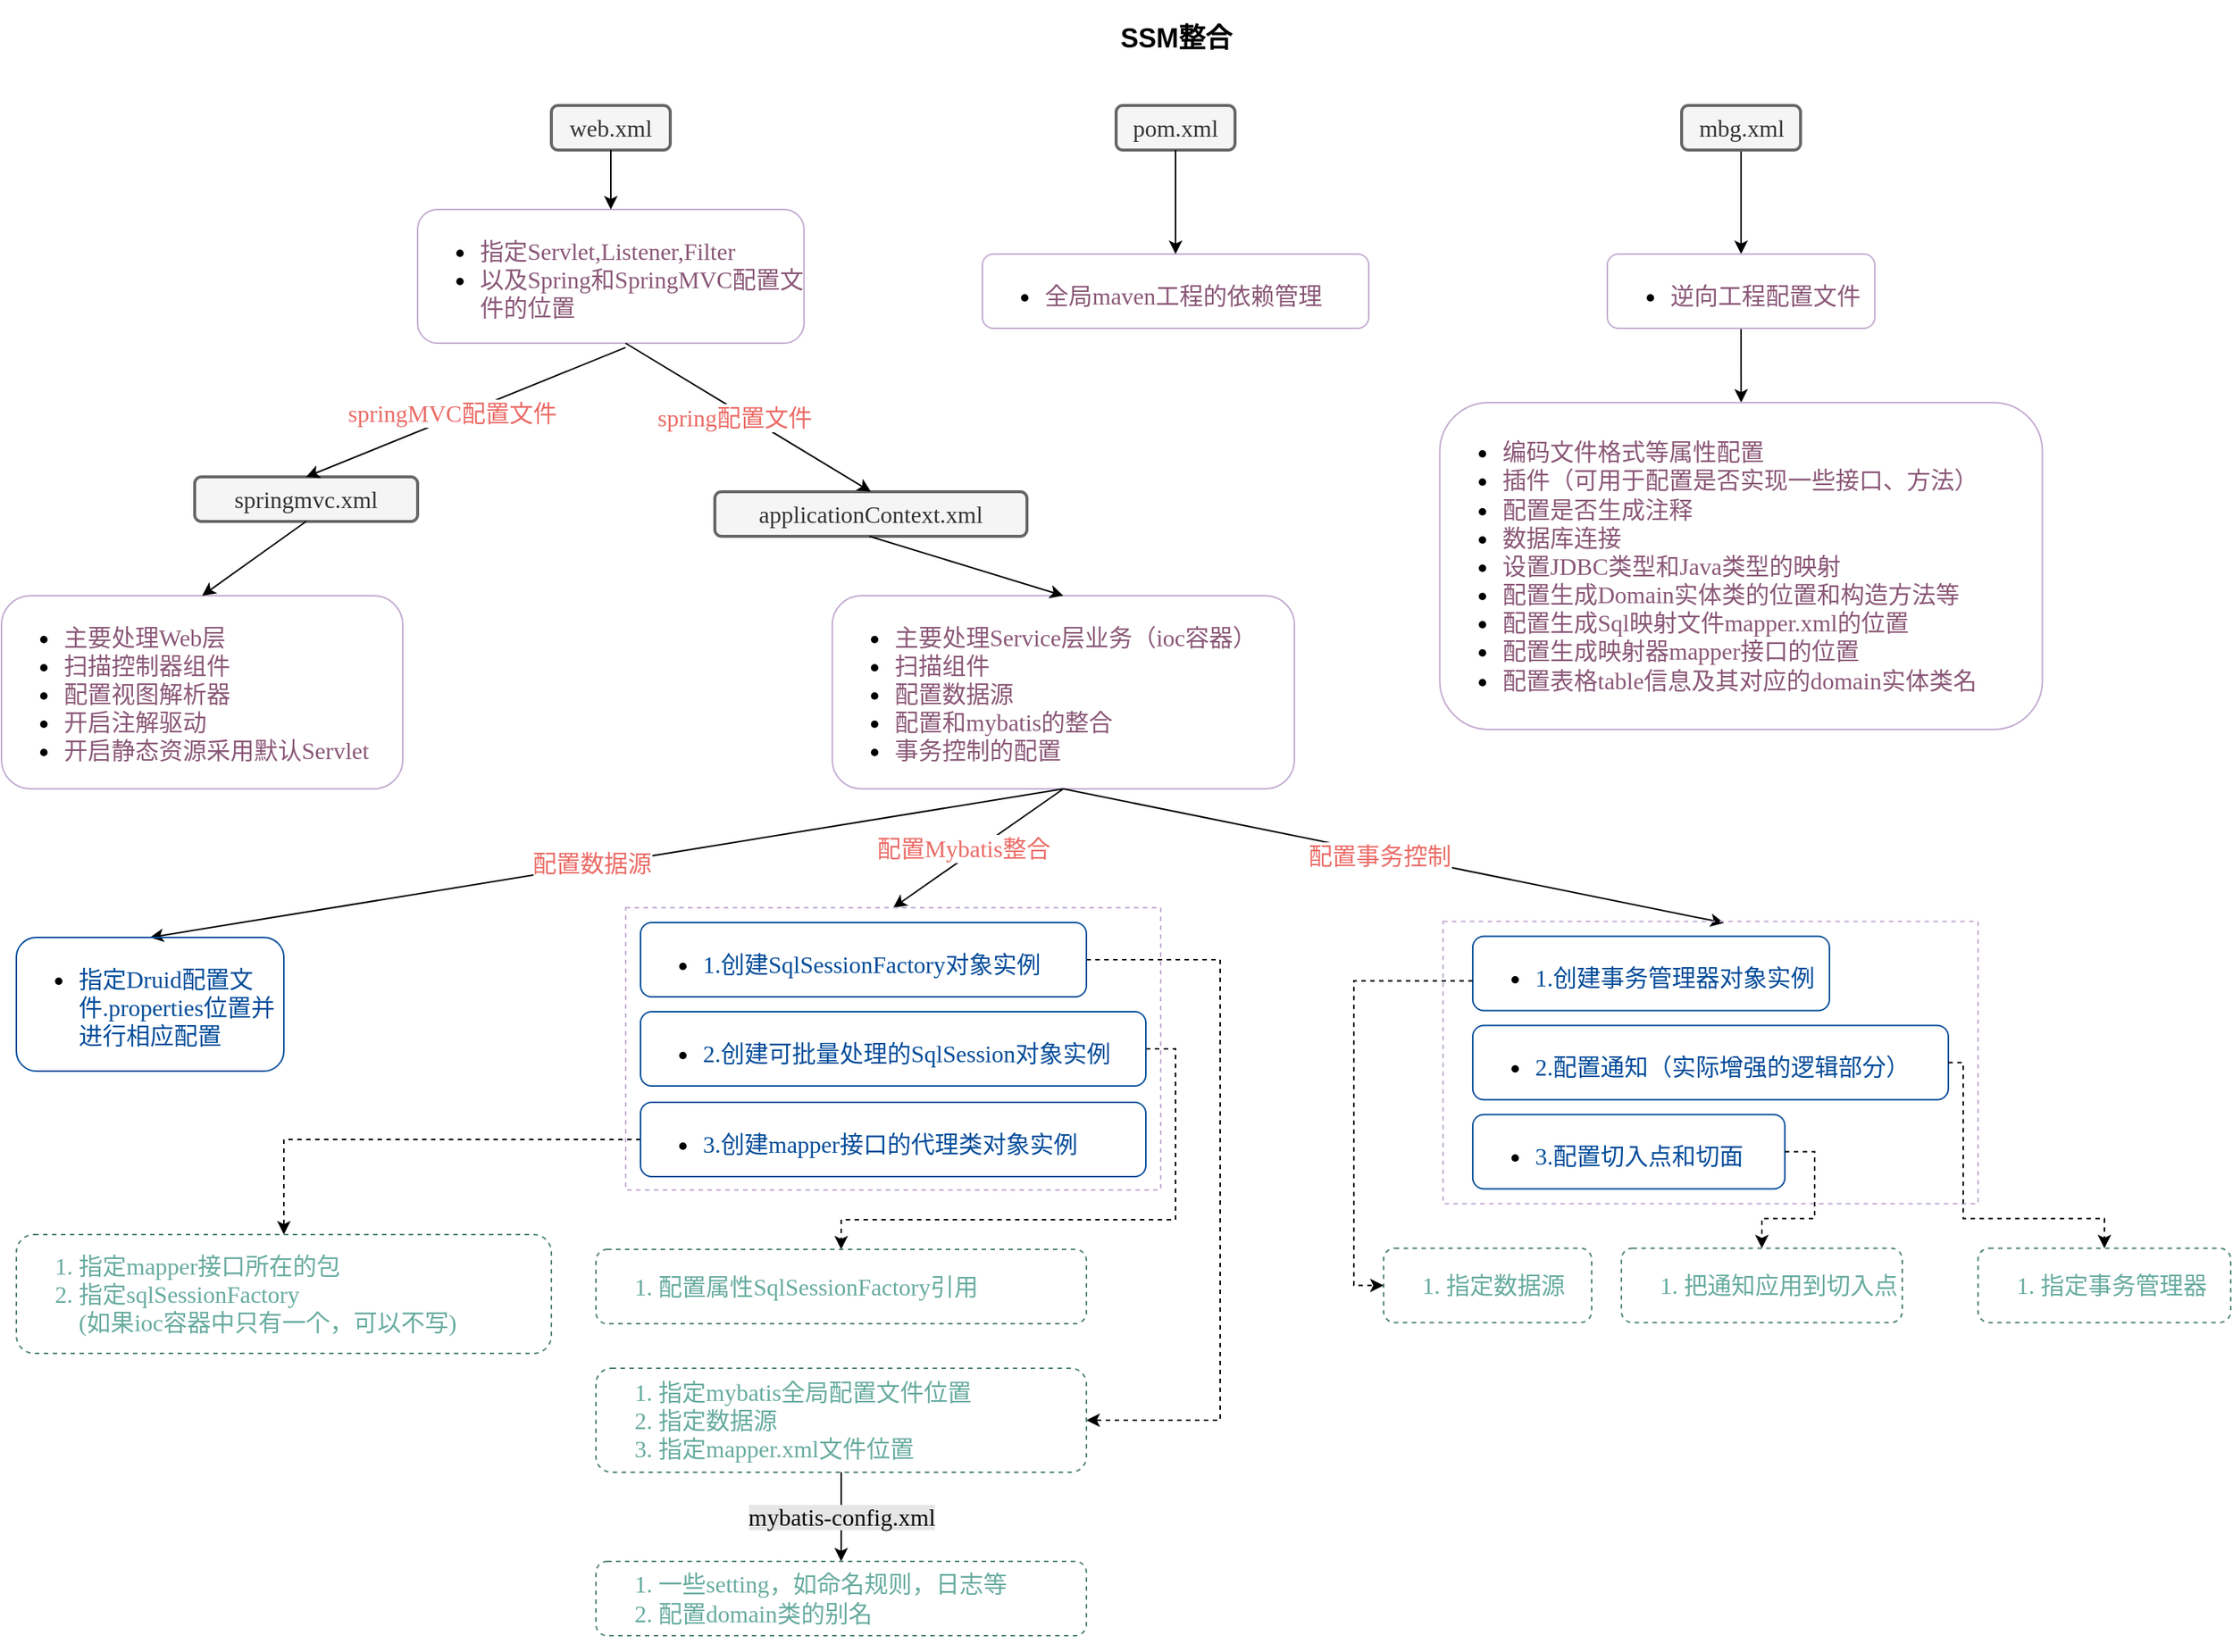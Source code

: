<mxfile version="15.6.8" type="github">
  <diagram id="yV3LQ3wNmJyPTBkd8FQZ" name="第 1 页">
    <mxGraphModel dx="2249" dy="761" grid="1" gridSize="10" guides="1" tooltips="1" connect="1" arrows="1" fold="1" page="1" pageScale="1" pageWidth="827" pageHeight="1169" math="0" shadow="0">
      <root>
        <mxCell id="0" />
        <mxCell id="1" parent="0" />
        <mxCell id="0PBzpLBy_FoYPidOerjF-1" value="&lt;h2&gt;SSM整合&lt;/h2&gt;" style="text;html=1;align=center;verticalAlign=middle;resizable=0;points=[];autosize=1;strokeColor=none;fillColor=none;" vertex="1" parent="1">
          <mxGeometry x="645" y="10" width="90" height="50" as="geometry" />
        </mxCell>
        <mxCell id="0PBzpLBy_FoYPidOerjF-3" value="&lt;font face=&quot;Verdana&quot; style=&quot;font-size: 16px&quot;&gt;pom.xml&lt;/font&gt;" style="rounded=1;whiteSpace=wrap;html=1;fillColor=#f5f5f5;fontColor=#333333;strokeColor=#666666;strokeWidth=2;" vertex="1" parent="1">
          <mxGeometry x="650" y="80" width="80" height="30" as="geometry" />
        </mxCell>
        <mxCell id="0PBzpLBy_FoYPidOerjF-9" value="&lt;ul&gt;&lt;li&gt;&lt;font face=&quot;Comic Sans MS&quot; color=&quot;#8a5777&quot; style=&quot;line-height: 1.2&quot;&gt;全局maven工程的依赖管理&lt;/font&gt;&lt;/li&gt;&lt;/ul&gt;" style="text;strokeColor=#C3ABD0;fillColor=none;html=1;whiteSpace=wrap;verticalAlign=middle;overflow=hidden;fontFamily=Verdana;fontSize=16;rounded=1;glass=0;" vertex="1" parent="1">
          <mxGeometry x="560" y="180" width="260" height="50" as="geometry" />
        </mxCell>
        <mxCell id="0PBzpLBy_FoYPidOerjF-12" value="" style="endArrow=classic;html=1;rounded=0;fontFamily=Comic Sans MS;fontSize=16;fontColor=#8A5777;exitX=0.5;exitY=1;exitDx=0;exitDy=0;entryX=0.5;entryY=0;entryDx=0;entryDy=0;" edge="1" parent="1" source="0PBzpLBy_FoYPidOerjF-3" target="0PBzpLBy_FoYPidOerjF-9">
          <mxGeometry width="50" height="50" relative="1" as="geometry">
            <mxPoint x="440" y="330" as="sourcePoint" />
            <mxPoint x="-120" y="140" as="targetPoint" />
          </mxGeometry>
        </mxCell>
        <mxCell id="0PBzpLBy_FoYPidOerjF-13" value="&lt;font face=&quot;Verdana&quot; style=&quot;font-size: 16px&quot;&gt;web.xml&lt;/font&gt;" style="rounded=1;whiteSpace=wrap;html=1;fillColor=#f5f5f5;fontColor=#333333;strokeColor=#666666;strokeWidth=2;" vertex="1" parent="1">
          <mxGeometry x="270" y="80" width="80" height="30" as="geometry" />
        </mxCell>
        <mxCell id="0PBzpLBy_FoYPidOerjF-14" value="&lt;ul&gt;&lt;li&gt;&lt;font color=&quot;#8a5777&quot; face=&quot;Comic Sans MS&quot;&gt;指定Servlet,Listener,Filter&lt;/font&gt;&lt;/li&gt;&lt;li&gt;&lt;font color=&quot;#8a5777&quot; face=&quot;Comic Sans MS&quot;&gt;以及Spring和SpringMVC配置文件的位置&lt;/font&gt;&lt;/li&gt;&lt;/ul&gt;" style="text;strokeColor=#C3ABD0;fillColor=none;html=1;whiteSpace=wrap;verticalAlign=middle;overflow=hidden;fontFamily=Verdana;fontSize=16;rounded=1;glass=0;" vertex="1" parent="1">
          <mxGeometry x="180" y="150" width="260" height="90" as="geometry" />
        </mxCell>
        <mxCell id="0PBzpLBy_FoYPidOerjF-16" value="" style="endArrow=classic;html=1;rounded=0;fontFamily=Comic Sans MS;fontSize=16;fontColor=#8A5777;exitX=0.5;exitY=1;exitDx=0;exitDy=0;entryX=0.5;entryY=0;entryDx=0;entryDy=0;" edge="1" parent="1" source="0PBzpLBy_FoYPidOerjF-13" target="0PBzpLBy_FoYPidOerjF-14">
          <mxGeometry width="50" height="50" relative="1" as="geometry">
            <mxPoint x="440" y="210" as="sourcePoint" />
            <mxPoint x="490" y="160" as="targetPoint" />
          </mxGeometry>
        </mxCell>
        <mxCell id="0PBzpLBy_FoYPidOerjF-17" value="&lt;font face=&quot;Verdana&quot; style=&quot;font-size: 16px&quot;&gt;springmvc.xml&lt;/font&gt;" style="rounded=1;whiteSpace=wrap;html=1;fillColor=#f5f5f5;fontColor=#333333;strokeColor=#666666;strokeWidth=2;" vertex="1" parent="1">
          <mxGeometry x="30" y="330" width="150" height="30" as="geometry" />
        </mxCell>
        <mxCell id="0PBzpLBy_FoYPidOerjF-18" value="&lt;font face=&quot;Verdana&quot; style=&quot;font-size: 16px&quot;&gt;applicationContext.xml&lt;/font&gt;" style="rounded=1;whiteSpace=wrap;html=1;fillColor=#f5f5f5;fontColor=#333333;strokeColor=#666666;strokeWidth=2;" vertex="1" parent="1">
          <mxGeometry x="380" y="340" width="210" height="30" as="geometry" />
        </mxCell>
        <mxCell id="0PBzpLBy_FoYPidOerjF-19" value="" style="endArrow=classic;html=1;rounded=0;fontFamily=Comic Sans MS;fontSize=16;fontColor=#8A5777;exitX=0.538;exitY=1.033;exitDx=0;exitDy=0;exitPerimeter=0;entryX=0.5;entryY=0;entryDx=0;entryDy=0;" edge="1" parent="1" source="0PBzpLBy_FoYPidOerjF-14" target="0PBzpLBy_FoYPidOerjF-17">
          <mxGeometry relative="1" as="geometry">
            <mxPoint x="450" y="260" as="sourcePoint" />
            <mxPoint x="550" y="260" as="targetPoint" />
            <Array as="points" />
          </mxGeometry>
        </mxCell>
        <mxCell id="0PBzpLBy_FoYPidOerjF-20" value="&lt;font color=&quot;#ea6b66&quot;&gt;springMVC配置文件&lt;/font&gt;" style="edgeLabel;resizable=0;html=1;align=center;verticalAlign=middle;rounded=1;glass=0;fontFamily=Comic Sans MS;fontSize=16;fontColor=#8A5777;strokeColor=#C3ABD0;strokeWidth=2;" connectable="0" vertex="1" parent="0PBzpLBy_FoYPidOerjF-19">
          <mxGeometry relative="1" as="geometry">
            <mxPoint x="-10" as="offset" />
          </mxGeometry>
        </mxCell>
        <mxCell id="0PBzpLBy_FoYPidOerjF-21" value="" style="endArrow=classic;html=1;rounded=0;fontFamily=Comic Sans MS;fontSize=16;fontColor=#8A5777;exitX=0.538;exitY=1;exitDx=0;exitDy=0;exitPerimeter=0;entryX=0.5;entryY=0;entryDx=0;entryDy=0;" edge="1" parent="1" source="0PBzpLBy_FoYPidOerjF-14" target="0PBzpLBy_FoYPidOerjF-18">
          <mxGeometry relative="1" as="geometry">
            <mxPoint x="319.88" y="252.97" as="sourcePoint" />
            <mxPoint x="115" y="340" as="targetPoint" />
            <Array as="points" />
          </mxGeometry>
        </mxCell>
        <mxCell id="0PBzpLBy_FoYPidOerjF-22" value="&lt;font color=&quot;#ea6b66&quot;&gt;spring配置文件&lt;/font&gt;" style="edgeLabel;resizable=0;html=1;align=center;verticalAlign=middle;rounded=1;glass=0;fontFamily=Comic Sans MS;fontSize=16;fontColor=#8A5777;strokeColor=#C3ABD0;strokeWidth=2;" connectable="0" vertex="1" parent="0PBzpLBy_FoYPidOerjF-21">
          <mxGeometry relative="1" as="geometry">
            <mxPoint x="-10" as="offset" />
          </mxGeometry>
        </mxCell>
        <mxCell id="0PBzpLBy_FoYPidOerjF-23" value="&lt;ul&gt;&lt;li&gt;&lt;font color=&quot;#8a5777&quot; face=&quot;Comic Sans MS&quot;&gt;主要处理Web层&lt;/font&gt;&lt;/li&gt;&lt;li&gt;&lt;font color=&quot;#8a5777&quot; face=&quot;Comic Sans MS&quot;&gt;扫描控制器组件&lt;/font&gt;&lt;/li&gt;&lt;li&gt;&lt;font color=&quot;#8a5777&quot; face=&quot;Comic Sans MS&quot;&gt;配置视图解析器&lt;/font&gt;&lt;/li&gt;&lt;li&gt;&lt;font color=&quot;#8a5777&quot; face=&quot;Comic Sans MS&quot;&gt;开启注解驱动&lt;/font&gt;&lt;/li&gt;&lt;li&gt;&lt;font color=&quot;#8a5777&quot; face=&quot;Comic Sans MS&quot;&gt;开启静态资源采用默认Servlet&lt;/font&gt;&lt;/li&gt;&lt;/ul&gt;" style="text;strokeColor=#C3ABD0;fillColor=none;html=1;whiteSpace=wrap;verticalAlign=middle;overflow=hidden;fontFamily=Verdana;fontSize=16;rounded=1;glass=0;" vertex="1" parent="1">
          <mxGeometry x="-100" y="410" width="270" height="130" as="geometry" />
        </mxCell>
        <mxCell id="0PBzpLBy_FoYPidOerjF-24" value="" style="endArrow=classic;html=1;rounded=0;fontFamily=Comic Sans MS;fontSize=16;fontColor=#8A5777;exitX=0.5;exitY=1;exitDx=0;exitDy=0;entryX=0.5;entryY=0;entryDx=0;entryDy=0;" edge="1" parent="1" source="0PBzpLBy_FoYPidOerjF-17" target="0PBzpLBy_FoYPidOerjF-23">
          <mxGeometry width="50" height="50" relative="1" as="geometry">
            <mxPoint x="40" y="120" as="sourcePoint" />
            <mxPoint x="40" y="170" as="targetPoint" />
          </mxGeometry>
        </mxCell>
        <mxCell id="0PBzpLBy_FoYPidOerjF-25" value="&lt;ul&gt;&lt;li&gt;&lt;font color=&quot;#8a5777&quot; face=&quot;Comic Sans MS&quot;&gt;主要处理Service层业务（ioc容器）&lt;/font&gt;&lt;/li&gt;&lt;li&gt;&lt;font color=&quot;#8a5777&quot; face=&quot;Comic Sans MS&quot;&gt;扫描组件&lt;/font&gt;&lt;/li&gt;&lt;li&gt;&lt;font color=&quot;#8a5777&quot; face=&quot;Comic Sans MS&quot;&gt;配置数据源&lt;/font&gt;&lt;/li&gt;&lt;li&gt;&lt;font color=&quot;#8a5777&quot; face=&quot;Comic Sans MS&quot;&gt;配置和mybatis的整合&lt;/font&gt;&lt;/li&gt;&lt;li&gt;&lt;font color=&quot;#8a5777&quot; face=&quot;Comic Sans MS&quot;&gt;事务控制的配置&lt;/font&gt;&lt;/li&gt;&lt;/ul&gt;" style="text;strokeColor=#C3ABD0;fillColor=none;html=1;whiteSpace=wrap;verticalAlign=middle;overflow=hidden;fontFamily=Verdana;fontSize=16;rounded=1;glass=0;" vertex="1" parent="1">
          <mxGeometry x="459" y="410" width="311" height="130" as="geometry" />
        </mxCell>
        <mxCell id="0PBzpLBy_FoYPidOerjF-26" value="" style="endArrow=classic;html=1;rounded=0;fontFamily=Comic Sans MS;fontSize=16;fontColor=#8A5777;exitX=0.5;exitY=1;exitDx=0;exitDy=0;entryX=0.5;entryY=0;entryDx=0;entryDy=0;" edge="1" parent="1" target="0PBzpLBy_FoYPidOerjF-25">
          <mxGeometry width="50" height="50" relative="1" as="geometry">
            <mxPoint x="484" y="370" as="sourcePoint" />
            <mxPoint x="419" y="180" as="targetPoint" />
          </mxGeometry>
        </mxCell>
        <mxCell id="0PBzpLBy_FoYPidOerjF-28" value="" style="endArrow=classic;html=1;rounded=0;fontFamily=Comic Sans MS;fontSize=16;fontColor=#8A5777;exitX=0.5;exitY=1;exitDx=0;exitDy=0;entryX=0.5;entryY=0;entryDx=0;entryDy=0;" edge="1" parent="1" target="0PBzpLBy_FoYPidOerjF-30" source="0PBzpLBy_FoYPidOerjF-25">
          <mxGeometry relative="1" as="geometry">
            <mxPoint x="445.0" y="510" as="sourcePoint" />
            <mxPoint x="160" y="597.03" as="targetPoint" />
            <Array as="points" />
          </mxGeometry>
        </mxCell>
        <mxCell id="0PBzpLBy_FoYPidOerjF-29" value="&lt;font color=&quot;#ea6b66&quot;&gt;配置数据源&lt;/font&gt;" style="edgeLabel;resizable=0;html=1;align=center;verticalAlign=middle;rounded=1;glass=0;fontFamily=Comic Sans MS;fontSize=16;fontColor=#8A5777;strokeColor=#C3ABD0;strokeWidth=2;" connectable="0" vertex="1" parent="0PBzpLBy_FoYPidOerjF-28">
          <mxGeometry relative="1" as="geometry">
            <mxPoint x="-10" as="offset" />
          </mxGeometry>
        </mxCell>
        <mxCell id="0PBzpLBy_FoYPidOerjF-30" value="&lt;ul&gt;&lt;li&gt;&lt;font face=&quot;Comic Sans MS&quot; color=&quot;#004c99&quot;&gt;指定Druid配置文件.properties位置并进行相应配置&lt;/font&gt;&lt;/li&gt;&lt;/ul&gt;" style="text;strokeColor=#004C99;fillColor=none;html=1;whiteSpace=wrap;verticalAlign=middle;overflow=hidden;fontFamily=Verdana;fontSize=16;rounded=1;glass=0;" vertex="1" parent="1">
          <mxGeometry x="-90" y="640" width="180" height="90" as="geometry" />
        </mxCell>
        <mxCell id="0PBzpLBy_FoYPidOerjF-32" value="" style="endArrow=classic;html=1;rounded=0;fontFamily=Comic Sans MS;fontSize=16;fontColor=#8A5777;exitX=0.5;exitY=1;exitDx=0;exitDy=0;entryX=0.5;entryY=0;entryDx=0;entryDy=0;" edge="1" parent="1" target="0PBzpLBy_FoYPidOerjF-53" source="0PBzpLBy_FoYPidOerjF-25">
          <mxGeometry relative="1" as="geometry">
            <mxPoint x="814" y="600" as="sourcePoint" />
            <mxPoint x="380" y="657.03" as="targetPoint" />
            <Array as="points" />
          </mxGeometry>
        </mxCell>
        <mxCell id="0PBzpLBy_FoYPidOerjF-33" value="&lt;font color=&quot;#ea6b66&quot;&gt;配置Mybatis整合&lt;/font&gt;" style="edgeLabel;resizable=0;html=1;align=center;verticalAlign=middle;rounded=1;glass=0;fontFamily=Comic Sans MS;fontSize=16;fontColor=#8A5777;strokeColor=#C3ABD0;strokeWidth=2;" connectable="0" vertex="1" parent="0PBzpLBy_FoYPidOerjF-32">
          <mxGeometry relative="1" as="geometry">
            <mxPoint x="-10" as="offset" />
          </mxGeometry>
        </mxCell>
        <mxCell id="0PBzpLBy_FoYPidOerjF-54" value="" style="edgeStyle=orthogonalEdgeStyle;rounded=0;orthogonalLoop=1;jettySize=auto;html=1;fontFamily=Comic Sans MS;fontSize=16;fontColor=#EA6B66;entryX=1;entryY=0.5;entryDx=0;entryDy=0;dashed=1;" edge="1" parent="1" source="0PBzpLBy_FoYPidOerjF-34" target="0PBzpLBy_FoYPidOerjF-52">
          <mxGeometry relative="1" as="geometry">
            <Array as="points">
              <mxPoint x="720" y="655" />
              <mxPoint x="720" y="965" />
            </Array>
          </mxGeometry>
        </mxCell>
        <mxCell id="0PBzpLBy_FoYPidOerjF-35" value="" style="endArrow=classic;html=1;rounded=0;fontFamily=Comic Sans MS;fontSize=16;fontColor=#8A5777;exitX=0.5;exitY=1;exitDx=0;exitDy=0;entryX=0.525;entryY=0.005;entryDx=0;entryDy=0;entryPerimeter=0;" edge="1" parent="1" target="0PBzpLBy_FoYPidOerjF-76" source="0PBzpLBy_FoYPidOerjF-25">
          <mxGeometry relative="1" as="geometry">
            <mxPoint x="1274" y="550" as="sourcePoint" />
            <mxPoint x="840" y="607.03" as="targetPoint" />
            <Array as="points" />
          </mxGeometry>
        </mxCell>
        <mxCell id="0PBzpLBy_FoYPidOerjF-36" value="&lt;font color=&quot;#ea6b66&quot;&gt;配置事务控制&lt;/font&gt;" style="edgeLabel;resizable=0;html=1;align=center;verticalAlign=middle;rounded=1;glass=0;fontFamily=Comic Sans MS;fontSize=16;fontColor=#8A5777;strokeColor=#C3ABD0;strokeWidth=2;" connectable="0" vertex="1" parent="0PBzpLBy_FoYPidOerjF-35">
          <mxGeometry relative="1" as="geometry">
            <mxPoint x="-10" as="offset" />
          </mxGeometry>
        </mxCell>
        <mxCell id="0PBzpLBy_FoYPidOerjF-59" value="" style="edgeStyle=orthogonalEdgeStyle;rounded=0;orthogonalLoop=1;jettySize=auto;html=1;fontFamily=Comic Sans MS;fontSize=16;fontColor=#67AB9F;exitX=1;exitY=0.5;exitDx=0;exitDy=0;entryX=0.5;entryY=0;entryDx=0;entryDy=0;dashed=1;" edge="1" parent="1" source="0PBzpLBy_FoYPidOerjF-46" target="0PBzpLBy_FoYPidOerjF-55">
          <mxGeometry relative="1" as="geometry">
            <Array as="points">
              <mxPoint x="690" y="715" />
              <mxPoint x="690" y="830" />
              <mxPoint x="465" y="830" />
            </Array>
          </mxGeometry>
        </mxCell>
        <mxCell id="0PBzpLBy_FoYPidOerjF-61" value="" style="edgeStyle=orthogonalEdgeStyle;rounded=0;orthogonalLoop=1;jettySize=auto;html=1;fontFamily=Comic Sans MS;fontSize=16;fontColor=#67AB9F;dashed=1;" edge="1" parent="1" source="0PBzpLBy_FoYPidOerjF-47" target="0PBzpLBy_FoYPidOerjF-60">
          <mxGeometry relative="1" as="geometry" />
        </mxCell>
        <mxCell id="0PBzpLBy_FoYPidOerjF-52" value="&lt;blockquote style=&quot;margin: 0 0 0 40px ; border: none ; padding: 0px&quot;&gt;&lt;/blockquote&gt;&lt;font color=&quot;#67ab9f&quot;&gt;&lt;ol&gt;&lt;li&gt;&lt;font color=&quot;#67ab9f&quot;&gt;&lt;span&gt;指定mybatis全局配置文件位置&lt;/span&gt;&lt;/font&gt;&lt;/li&gt;&lt;li&gt;&lt;font color=&quot;#67ab9f&quot;&gt;&lt;span&gt;指定数据源&lt;/span&gt;&lt;/font&gt;&lt;/li&gt;&lt;li&gt;&lt;font color=&quot;#67ab9f&quot;&gt;&lt;span&gt;指定mapper.xml文件位置&lt;/span&gt;&lt;/font&gt;&lt;/li&gt;&lt;/ol&gt;&lt;/font&gt;&lt;blockquote style=&quot;margin: 0 0 0 40px ; border: none ; padding: 0px&quot;&gt;&lt;/blockquote&gt;" style="rounded=1;whiteSpace=wrap;html=1;glass=0;labelBackgroundColor=none;fontFamily=Comic Sans MS;fontSize=16;fontColor=#EA6B66;strokeColor=#4D8077;strokeWidth=1;align=left;fillColor=none;dashed=1;" vertex="1" parent="1">
          <mxGeometry x="300" y="930" width="330" height="70" as="geometry" />
        </mxCell>
        <mxCell id="0PBzpLBy_FoYPidOerjF-55" value="&lt;blockquote style=&quot;margin: 0 0 0 40px ; border: none ; padding: 0px&quot;&gt;&lt;/blockquote&gt;&lt;font color=&quot;#67ab9f&quot;&gt;&lt;ol&gt;&lt;li&gt;配置属性SqlSessionFactory引用&lt;/li&gt;&lt;/ol&gt;&lt;/font&gt;&lt;blockquote style=&quot;margin: 0 0 0 40px ; border: none ; padding: 0px&quot;&gt;&lt;/blockquote&gt;" style="rounded=1;whiteSpace=wrap;html=1;glass=0;labelBackgroundColor=none;fontFamily=Comic Sans MS;fontSize=16;fontColor=#EA6B66;strokeColor=#4D8077;strokeWidth=1;align=left;fillColor=none;dashed=1;" vertex="1" parent="1">
          <mxGeometry x="300" y="850" width="330" height="50" as="geometry" />
        </mxCell>
        <mxCell id="0PBzpLBy_FoYPidOerjF-56" value="" style="endArrow=classic;html=1;rounded=0;fontFamily=Comic Sans MS;fontSize=16;fontColor=#67AB9F;exitX=0.5;exitY=1;exitDx=0;exitDy=0;entryX=0.5;entryY=0;entryDx=0;entryDy=0;" edge="1" parent="1" source="0PBzpLBy_FoYPidOerjF-52" target="0PBzpLBy_FoYPidOerjF-58">
          <mxGeometry relative="1" as="geometry">
            <mxPoint x="580" y="910" as="sourcePoint" />
            <mxPoint x="1040" y="955" as="targetPoint" />
          </mxGeometry>
        </mxCell>
        <mxCell id="0PBzpLBy_FoYPidOerjF-57" value="&lt;font color=&quot;#050505&quot; style=&quot;background-color: rgb(230 , 230 , 230)&quot;&gt;mybatis-config.xml&lt;/font&gt;" style="edgeLabel;resizable=0;html=1;align=center;verticalAlign=middle;rounded=0;glass=0;dashed=1;labelBackgroundColor=none;fontFamily=Comic Sans MS;fontSize=16;fontColor=#67AB9F;strokeColor=#4D8077;strokeWidth=1;fillColor=none;" connectable="0" vertex="1" parent="0PBzpLBy_FoYPidOerjF-56">
          <mxGeometry relative="1" as="geometry" />
        </mxCell>
        <mxCell id="0PBzpLBy_FoYPidOerjF-58" value="&lt;blockquote style=&quot;margin: 0 0 0 40px ; border: none ; padding: 0px&quot;&gt;&lt;/blockquote&gt;&lt;font color=&quot;#67ab9f&quot;&gt;&lt;ol&gt;&lt;li&gt;一些setting，如命名规则，日志等&lt;/li&gt;&lt;li&gt;配置domain类的别名&lt;/li&gt;&lt;/ol&gt;&lt;/font&gt;&lt;blockquote style=&quot;margin: 0 0 0 40px ; border: none ; padding: 0px&quot;&gt;&lt;/blockquote&gt;" style="rounded=1;whiteSpace=wrap;html=1;glass=0;labelBackgroundColor=none;fontFamily=Comic Sans MS;fontSize=16;fontColor=#EA6B66;strokeColor=#4D8077;strokeWidth=1;align=left;fillColor=none;dashed=1;" vertex="1" parent="1">
          <mxGeometry x="300" y="1060" width="330" height="50" as="geometry" />
        </mxCell>
        <mxCell id="0PBzpLBy_FoYPidOerjF-60" value="&lt;blockquote style=&quot;margin: 0 0 0 40px ; border: none ; padding: 0px&quot;&gt;&lt;/blockquote&gt;&lt;font color=&quot;#67ab9f&quot;&gt;&lt;ol&gt;&lt;li&gt;指定mapper接口所在的包&lt;/li&gt;&lt;li&gt;指定sqlSessionFactory&lt;br&gt;(如果ioc容器中只有一个，可以不写)&lt;/li&gt;&lt;/ol&gt;&lt;/font&gt;&lt;blockquote style=&quot;margin: 0 0 0 40px ; border: none ; padding: 0px&quot;&gt;&lt;/blockquote&gt;" style="rounded=1;whiteSpace=wrap;html=1;glass=0;labelBackgroundColor=none;fontFamily=Comic Sans MS;fontSize=16;fontColor=#EA6B66;strokeColor=#4D8077;strokeWidth=1;align=left;fillColor=none;dashed=1;" vertex="1" parent="1">
          <mxGeometry x="-90" y="840" width="360" height="80" as="geometry" />
        </mxCell>
        <mxCell id="0PBzpLBy_FoYPidOerjF-64" value="" style="group;dashed=1;fillColor=none;strokeColor=#004C99;rounded=0;" vertex="1" connectable="0" parent="1">
          <mxGeometry x="320" y="620" width="360" height="190" as="geometry" />
        </mxCell>
        <mxCell id="0PBzpLBy_FoYPidOerjF-53" value="&lt;div&gt;&lt;font color=&quot;#8a5777&quot; face=&quot;Comic Sans MS&quot;&gt;&lt;br&gt;&lt;/font&gt;&lt;/div&gt;" style="text;strokeColor=#C3ABD0;fillColor=none;html=1;whiteSpace=wrap;verticalAlign=middle;overflow=hidden;fontFamily=Verdana;fontSize=16;rounded=0;glass=0;dashed=1;" vertex="1" parent="0PBzpLBy_FoYPidOerjF-64">
          <mxGeometry width="360" height="190" as="geometry" />
        </mxCell>
        <mxCell id="0PBzpLBy_FoYPidOerjF-63" value="" style="group" vertex="1" connectable="0" parent="0PBzpLBy_FoYPidOerjF-64">
          <mxGeometry x="10" y="10" width="340" height="171" as="geometry" />
        </mxCell>
        <mxCell id="0PBzpLBy_FoYPidOerjF-34" value="&lt;ul&gt;&lt;li&gt;&lt;font face=&quot;Comic Sans MS&quot; color=&quot;#004c99&quot;&gt;1.创建SqlSessionFactory对象实例&lt;/font&gt;&lt;/li&gt;&lt;/ul&gt;" style="text;strokeColor=#004C99;fillColor=none;html=1;whiteSpace=wrap;verticalAlign=middle;overflow=hidden;fontFamily=Verdana;fontSize=16;rounded=1;glass=0;" vertex="1" parent="0PBzpLBy_FoYPidOerjF-63">
          <mxGeometry width="300" height="50" as="geometry" />
        </mxCell>
        <mxCell id="0PBzpLBy_FoYPidOerjF-46" value="&lt;ul&gt;&lt;li&gt;&lt;font face=&quot;Comic Sans MS&quot; color=&quot;#004c99&quot;&gt;2.创建可批量处理的SqlSession对象实例&lt;/font&gt;&lt;/li&gt;&lt;/ul&gt;" style="text;strokeColor=#004C99;fillColor=none;html=1;whiteSpace=wrap;verticalAlign=middle;overflow=hidden;fontFamily=Verdana;fontSize=16;rounded=1;glass=0;" vertex="1" parent="0PBzpLBy_FoYPidOerjF-63">
          <mxGeometry y="60" width="340" height="50" as="geometry" />
        </mxCell>
        <mxCell id="0PBzpLBy_FoYPidOerjF-47" value="&lt;ul&gt;&lt;li&gt;&lt;font face=&quot;Comic Sans MS&quot; color=&quot;#004c99&quot;&gt;3.创建mapper接口的代理类对象实例&lt;/font&gt;&lt;br&gt;&lt;/li&gt;&lt;/ul&gt;" style="text;strokeColor=#004C99;fillColor=none;html=1;whiteSpace=wrap;verticalAlign=middle;overflow=hidden;fontFamily=Verdana;fontSize=16;rounded=1;glass=0;" vertex="1" parent="0PBzpLBy_FoYPidOerjF-63">
          <mxGeometry y="121" width="340" height="50" as="geometry" />
        </mxCell>
        <mxCell id="0PBzpLBy_FoYPidOerjF-77" value="" style="group" vertex="1" connectable="0" parent="1">
          <mxGeometry x="869.96" y="629.24" width="360" height="190" as="geometry" />
        </mxCell>
        <mxCell id="0PBzpLBy_FoYPidOerjF-76" value="&lt;div&gt;&lt;font color=&quot;#8a5777&quot; face=&quot;Comic Sans MS&quot;&gt;&lt;br&gt;&lt;/font&gt;&lt;/div&gt;" style="text;strokeColor=#C3ABD0;fillColor=none;html=1;whiteSpace=wrap;verticalAlign=middle;overflow=hidden;fontFamily=Verdana;fontSize=16;rounded=0;glass=0;dashed=1;" vertex="1" parent="0PBzpLBy_FoYPidOerjF-77">
          <mxGeometry width="360" height="190" as="geometry" />
        </mxCell>
        <mxCell id="0PBzpLBy_FoYPidOerjF-75" value="" style="group" vertex="1" connectable="0" parent="0PBzpLBy_FoYPidOerjF-77">
          <mxGeometry x="20" y="10" width="320" height="170" as="geometry" />
        </mxCell>
        <mxCell id="0PBzpLBy_FoYPidOerjF-37" value="&lt;ul&gt;&lt;li&gt;&lt;font face=&quot;Comic Sans MS&quot; color=&quot;#004c99&quot;&gt;1.创建事务管理器对象实例&lt;/font&gt;&lt;/li&gt;&lt;/ul&gt;" style="text;strokeColor=#004C99;fillColor=none;html=1;whiteSpace=wrap;verticalAlign=middle;overflow=hidden;fontFamily=Verdana;fontSize=16;rounded=1;glass=0;" vertex="1" parent="0PBzpLBy_FoYPidOerjF-75">
          <mxGeometry width="240" height="50" as="geometry" />
        </mxCell>
        <mxCell id="0PBzpLBy_FoYPidOerjF-67" value="&lt;ul&gt;&lt;li&gt;&lt;font face=&quot;Comic Sans MS&quot; color=&quot;#004c99&quot;&gt;2.配置通知（实际增强的逻辑部分）&lt;/font&gt;&lt;/li&gt;&lt;/ul&gt;" style="text;strokeColor=#004C99;fillColor=none;html=1;whiteSpace=wrap;verticalAlign=middle;overflow=hidden;fontFamily=Verdana;fontSize=16;rounded=1;glass=0;" vertex="1" parent="0PBzpLBy_FoYPidOerjF-75">
          <mxGeometry y="60" width="320" height="50" as="geometry" />
        </mxCell>
        <mxCell id="0PBzpLBy_FoYPidOerjF-68" value="&lt;ul&gt;&lt;li&gt;&lt;font color=&quot;#004c99&quot;&gt;3.配置切入点和切面&lt;/font&gt;&lt;/li&gt;&lt;/ul&gt;" style="text;strokeColor=#004C99;fillColor=none;html=1;whiteSpace=wrap;verticalAlign=middle;overflow=hidden;fontFamily=Verdana;fontSize=16;rounded=1;glass=0;" vertex="1" parent="0PBzpLBy_FoYPidOerjF-75">
          <mxGeometry y="120" width="210" height="50" as="geometry" />
        </mxCell>
        <mxCell id="0PBzpLBy_FoYPidOerjF-78" value="&lt;blockquote style=&quot;margin: 0 0 0 40px ; border: none ; padding: 0px&quot;&gt;&lt;/blockquote&gt;&lt;font color=&quot;#67ab9f&quot;&gt;&lt;ol&gt;&lt;li&gt;指定数据源&lt;/li&gt;&lt;/ol&gt;&lt;/font&gt;&lt;blockquote style=&quot;margin: 0 0 0 40px ; border: none ; padding: 0px&quot;&gt;&lt;/blockquote&gt;" style="rounded=1;whiteSpace=wrap;html=1;glass=0;labelBackgroundColor=none;fontFamily=Comic Sans MS;fontSize=16;fontColor=#EA6B66;strokeColor=#4D8077;strokeWidth=1;align=left;fillColor=none;dashed=1;" vertex="1" parent="1">
          <mxGeometry x="829.96" y="849.24" width="140" height="50" as="geometry" />
        </mxCell>
        <mxCell id="0PBzpLBy_FoYPidOerjF-79" style="edgeStyle=orthogonalEdgeStyle;rounded=0;orthogonalLoop=1;jettySize=auto;html=1;entryX=0;entryY=0.5;entryDx=0;entryDy=0;fontFamily=Comic Sans MS;fontSize=16;fontColor=#004C99;dashed=1;" edge="1" parent="1" source="0PBzpLBy_FoYPidOerjF-37" target="0PBzpLBy_FoYPidOerjF-78">
          <mxGeometry relative="1" as="geometry">
            <Array as="points">
              <mxPoint x="809.96" y="669.24" />
              <mxPoint x="809.96" y="874.24" />
            </Array>
          </mxGeometry>
        </mxCell>
        <mxCell id="0PBzpLBy_FoYPidOerjF-80" value="&lt;blockquote style=&quot;margin: 0 0 0 40px ; border: none ; padding: 0px&quot;&gt;&lt;/blockquote&gt;&lt;font color=&quot;#67ab9f&quot;&gt;&lt;ol&gt;&lt;li&gt;指定事务管理器&lt;/li&gt;&lt;/ol&gt;&lt;/font&gt;&lt;blockquote style=&quot;margin: 0 0 0 40px ; border: none ; padding: 0px&quot;&gt;&lt;/blockquote&gt;" style="rounded=1;whiteSpace=wrap;html=1;glass=0;labelBackgroundColor=none;fontFamily=Comic Sans MS;fontSize=16;fontColor=#EA6B66;strokeColor=#4D8077;strokeWidth=1;align=left;fillColor=none;dashed=1;" vertex="1" parent="1">
          <mxGeometry x="1229.96" y="849.24" width="170" height="50" as="geometry" />
        </mxCell>
        <mxCell id="0PBzpLBy_FoYPidOerjF-81" style="edgeStyle=orthogonalEdgeStyle;rounded=0;orthogonalLoop=1;jettySize=auto;html=1;fontFamily=Comic Sans MS;fontSize=16;fontColor=#004C99;exitX=1;exitY=0.5;exitDx=0;exitDy=0;entryX=0.5;entryY=0;entryDx=0;entryDy=0;dashed=1;" edge="1" parent="1" source="0PBzpLBy_FoYPidOerjF-67" target="0PBzpLBy_FoYPidOerjF-80">
          <mxGeometry relative="1" as="geometry">
            <mxPoint x="1239.96" y="874.24" as="targetPoint" />
            <Array as="points">
              <mxPoint x="1219.96" y="724.24" />
              <mxPoint x="1219.96" y="829.24" />
              <mxPoint x="1314.96" y="829.24" />
            </Array>
          </mxGeometry>
        </mxCell>
        <mxCell id="0PBzpLBy_FoYPidOerjF-82" value="&lt;blockquote style=&quot;margin: 0 0 0 40px ; border: none ; padding: 0px&quot;&gt;&lt;/blockquote&gt;&lt;font color=&quot;#67ab9f&quot;&gt;&lt;ol&gt;&lt;li&gt;把通知应用到切入点&lt;/li&gt;&lt;/ol&gt;&lt;/font&gt;&lt;blockquote style=&quot;margin: 0 0 0 40px ; border: none ; padding: 0px&quot;&gt;&lt;/blockquote&gt;" style="rounded=1;whiteSpace=wrap;html=1;glass=0;labelBackgroundColor=none;fontFamily=Comic Sans MS;fontSize=16;fontColor=#EA6B66;strokeColor=#4D8077;strokeWidth=1;align=left;fillColor=none;dashed=1;" vertex="1" parent="1">
          <mxGeometry x="989.96" y="849.24" width="189" height="50" as="geometry" />
        </mxCell>
        <mxCell id="0PBzpLBy_FoYPidOerjF-83" style="edgeStyle=orthogonalEdgeStyle;rounded=0;orthogonalLoop=1;jettySize=auto;html=1;exitX=1;exitY=0.5;exitDx=0;exitDy=0;fontFamily=Comic Sans MS;fontSize=16;fontColor=#004C99;dashed=1;" edge="1" parent="1" source="0PBzpLBy_FoYPidOerjF-68" target="0PBzpLBy_FoYPidOerjF-82">
          <mxGeometry relative="1" as="geometry" />
        </mxCell>
        <mxCell id="0PBzpLBy_FoYPidOerjF-86" value="" style="edgeStyle=orthogonalEdgeStyle;rounded=0;orthogonalLoop=1;jettySize=auto;html=1;fontFamily=Comic Sans MS;fontSize=16;fontColor=#050505;" edge="1" parent="1" source="0PBzpLBy_FoYPidOerjF-84" target="0PBzpLBy_FoYPidOerjF-85">
          <mxGeometry relative="1" as="geometry" />
        </mxCell>
        <mxCell id="0PBzpLBy_FoYPidOerjF-84" value="&lt;font face=&quot;Verdana&quot; style=&quot;font-size: 16px&quot;&gt;mbg.xml&lt;/font&gt;" style="rounded=1;whiteSpace=wrap;html=1;fillColor=#f5f5f5;fontColor=#333333;strokeColor=#666666;strokeWidth=2;" vertex="1" parent="1">
          <mxGeometry x="1030.51" y="80" width="80" height="30" as="geometry" />
        </mxCell>
        <mxCell id="0PBzpLBy_FoYPidOerjF-88" value="" style="edgeStyle=orthogonalEdgeStyle;rounded=0;orthogonalLoop=1;jettySize=auto;html=1;fontFamily=Comic Sans MS;fontSize=16;fontColor=#050505;" edge="1" parent="1" source="0PBzpLBy_FoYPidOerjF-85" target="0PBzpLBy_FoYPidOerjF-87">
          <mxGeometry relative="1" as="geometry" />
        </mxCell>
        <mxCell id="0PBzpLBy_FoYPidOerjF-85" value="&lt;ul&gt;&lt;li&gt;&lt;font color=&quot;#8a5777&quot; face=&quot;Comic Sans MS&quot;&gt;逆向工程配置文件&lt;/font&gt;&lt;/li&gt;&lt;/ul&gt;" style="text;strokeColor=#C3ABD0;fillColor=none;html=1;whiteSpace=wrap;verticalAlign=middle;overflow=hidden;fontFamily=Verdana;fontSize=16;rounded=1;glass=0;" vertex="1" parent="1">
          <mxGeometry x="980.51" y="180" width="180" height="50" as="geometry" />
        </mxCell>
        <mxCell id="0PBzpLBy_FoYPidOerjF-87" value="&lt;ul&gt;&lt;li&gt;&lt;font color=&quot;#8a5777&quot; face=&quot;Comic Sans MS&quot;&gt;编码文件格式等属性配置&lt;/font&gt;&lt;/li&gt;&lt;li&gt;&lt;font color=&quot;#8a5777&quot; face=&quot;Comic Sans MS&quot;&gt;插件（可用于配置是否实现一些接口、方法）&lt;/font&gt;&lt;/li&gt;&lt;li&gt;&lt;font color=&quot;#8a5777&quot; face=&quot;Comic Sans MS&quot;&gt;配置是否生成注释&lt;/font&gt;&lt;/li&gt;&lt;li&gt;&lt;font color=&quot;#8a5777&quot; face=&quot;Comic Sans MS&quot;&gt;数据库连接&lt;/font&gt;&lt;/li&gt;&lt;li&gt;&lt;font color=&quot;#8a5777&quot; face=&quot;Comic Sans MS&quot;&gt;设置JDBC类型和Java类型的映射&lt;/font&gt;&lt;/li&gt;&lt;li&gt;&lt;font color=&quot;#8a5777&quot; face=&quot;Comic Sans MS&quot;&gt;配置生成Domain实体类的位置和构造方法等&lt;/font&gt;&lt;/li&gt;&lt;li&gt;&lt;font color=&quot;#8a5777&quot; face=&quot;Comic Sans MS&quot;&gt;配置生成Sql映射文件mapper.xml的位置&lt;/font&gt;&lt;/li&gt;&lt;li&gt;&lt;font color=&quot;#8a5777&quot; face=&quot;Comic Sans MS&quot;&gt;配置生成映射器mapper接口的位置&lt;/font&gt;&lt;/li&gt;&lt;li&gt;&lt;font color=&quot;#8a5777&quot; face=&quot;Comic Sans MS&quot;&gt;配置表格table信息及其对应的domain实体类名&lt;/font&gt;&lt;/li&gt;&lt;/ul&gt;" style="text;strokeColor=#C3ABD0;fillColor=none;html=1;whiteSpace=wrap;verticalAlign=middle;overflow=hidden;fontFamily=Verdana;fontSize=16;rounded=1;glass=0;" vertex="1" parent="1">
          <mxGeometry x="867.76" y="280" width="405.5" height="220" as="geometry" />
        </mxCell>
      </root>
    </mxGraphModel>
  </diagram>
</mxfile>
